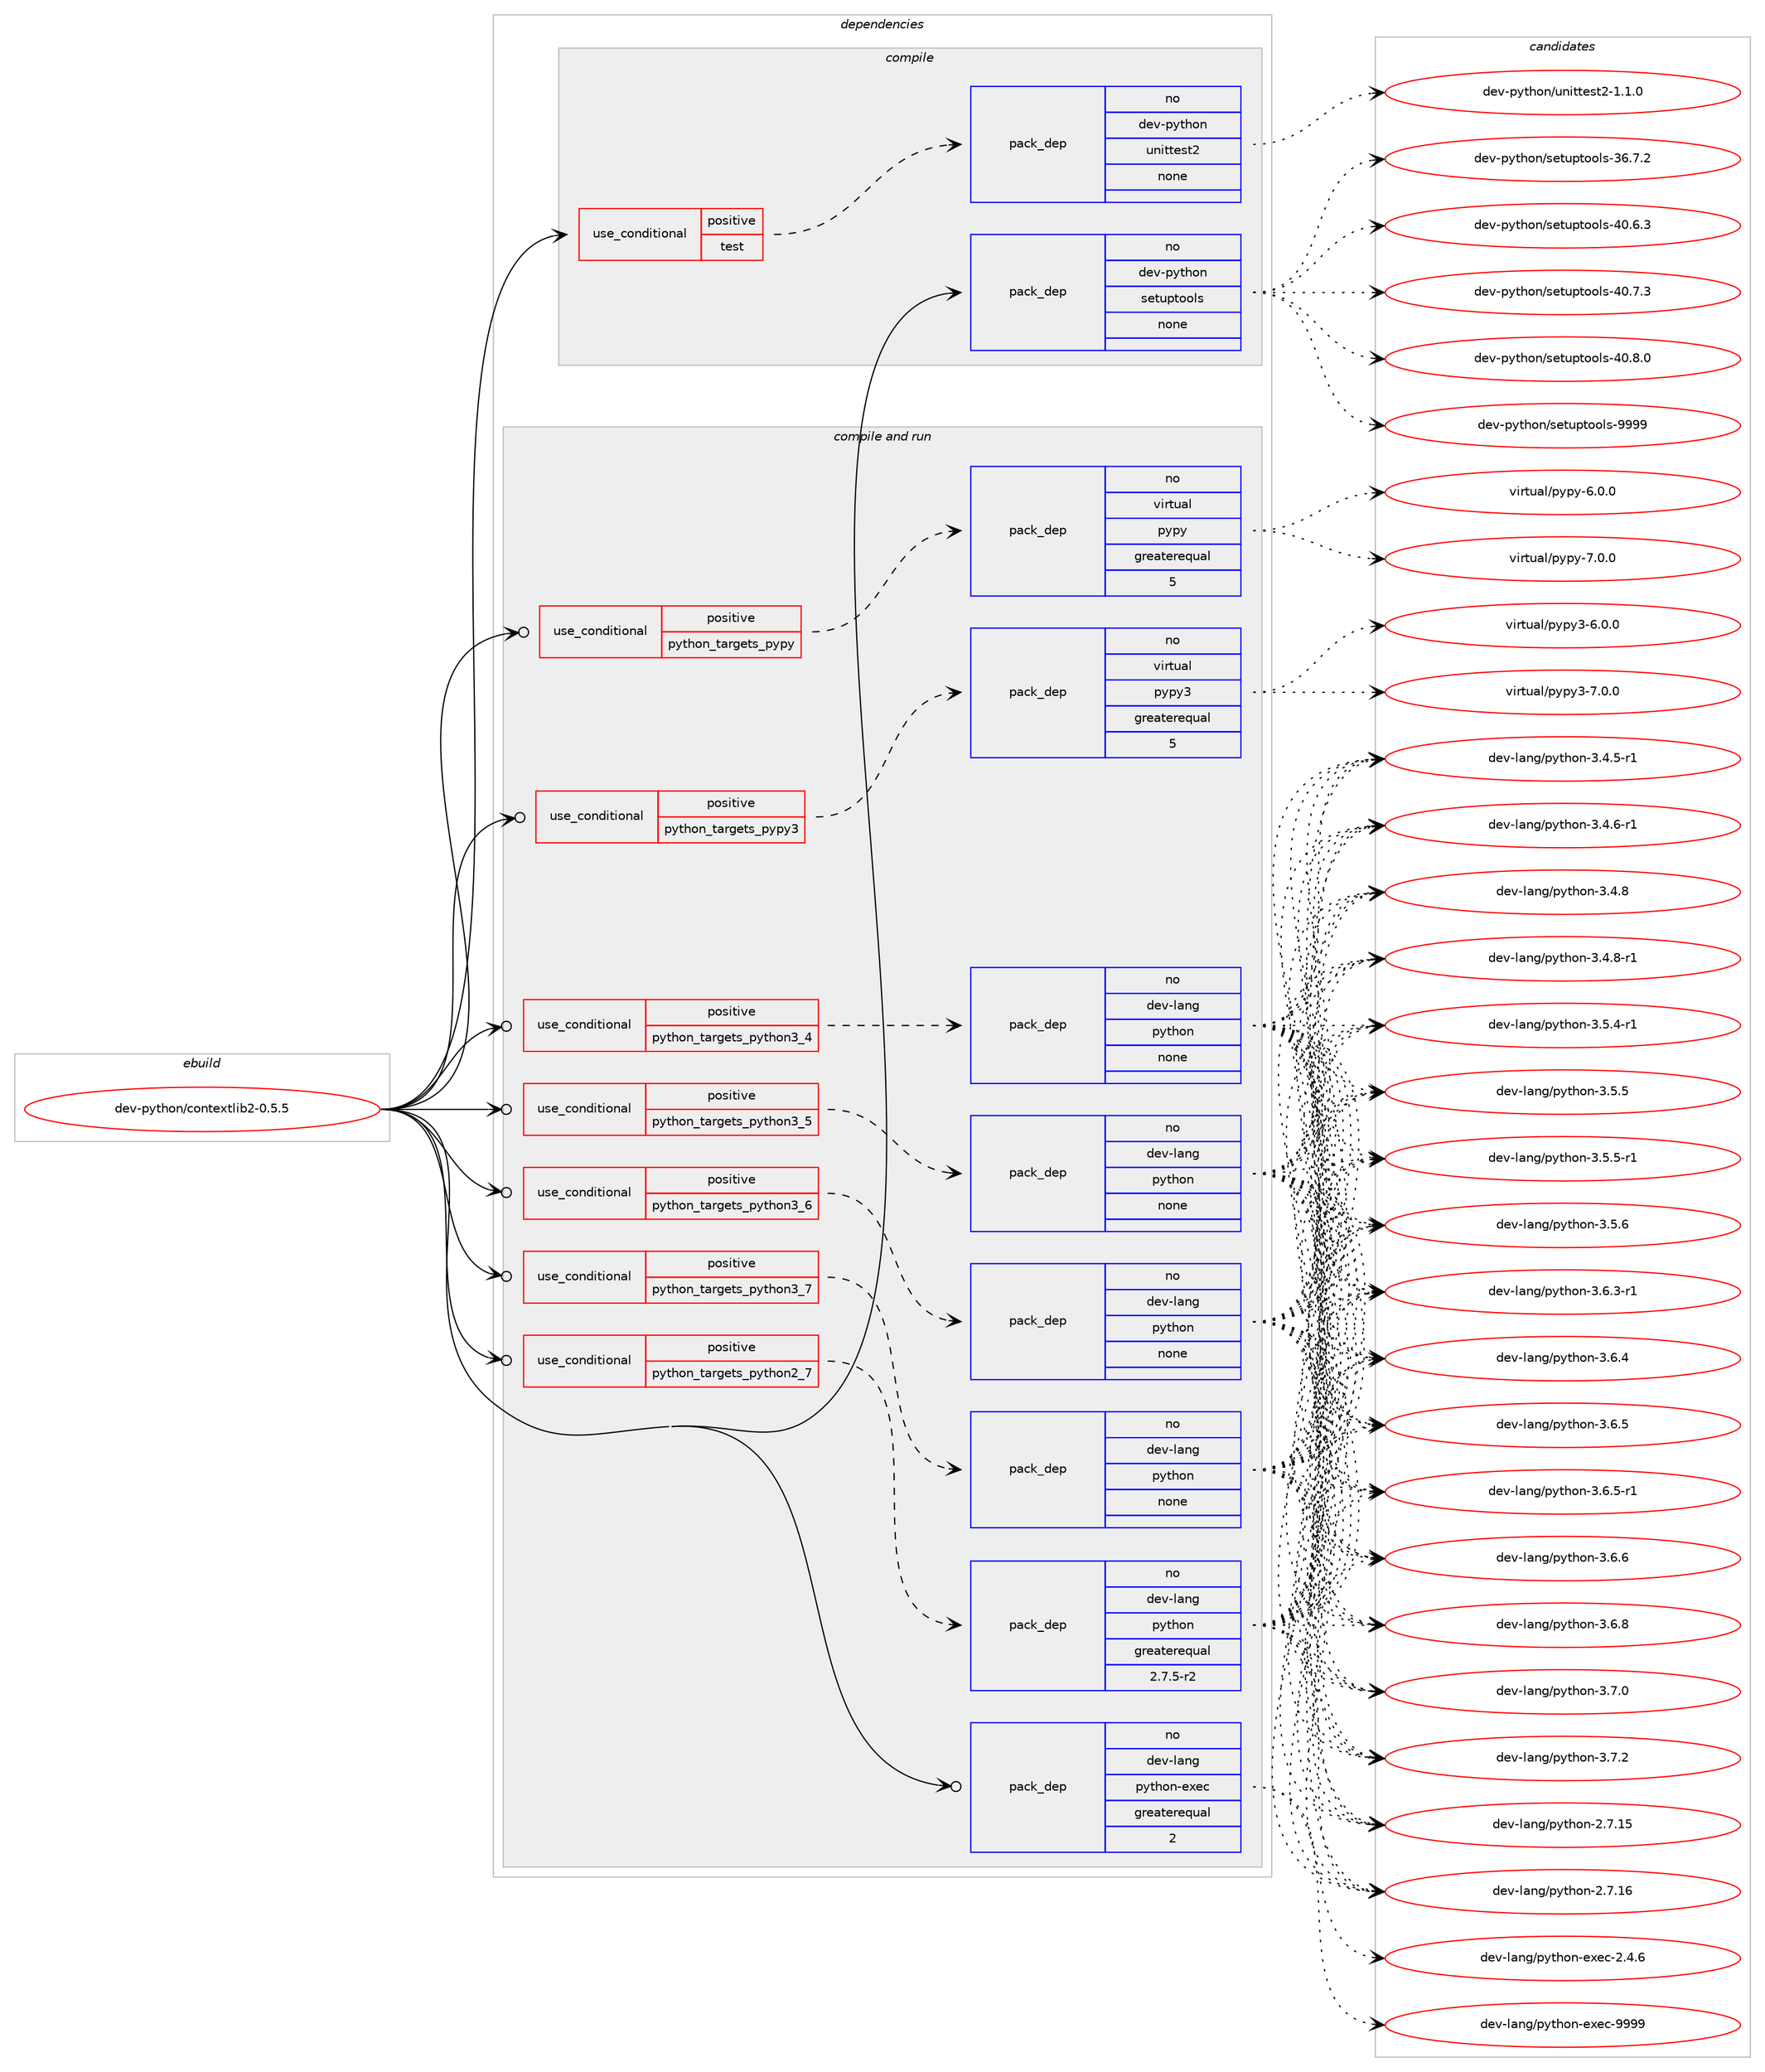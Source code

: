 digraph prolog {

# *************
# Graph options
# *************

newrank=true;
concentrate=true;
compound=true;
graph [rankdir=LR,fontname=Helvetica,fontsize=10,ranksep=1.5];#, ranksep=2.5, nodesep=0.2];
edge  [arrowhead=vee];
node  [fontname=Helvetica,fontsize=10];

# **********
# The ebuild
# **********

subgraph cluster_leftcol {
color=gray;
rank=same;
label=<<i>ebuild</i>>;
id [label="dev-python/contextlib2-0.5.5", color=red, width=4, href="../dev-python/contextlib2-0.5.5.svg"];
}

# ****************
# The dependencies
# ****************

subgraph cluster_midcol {
color=gray;
label=<<i>dependencies</i>>;
subgraph cluster_compile {
fillcolor="#eeeeee";
style=filled;
label=<<i>compile</i>>;
subgraph cond372691 {
dependency1404227 [label=<<TABLE BORDER="0" CELLBORDER="1" CELLSPACING="0" CELLPADDING="4"><TR><TD ROWSPAN="3" CELLPADDING="10">use_conditional</TD></TR><TR><TD>positive</TD></TR><TR><TD>test</TD></TR></TABLE>>, shape=none, color=red];
subgraph pack1008301 {
dependency1404228 [label=<<TABLE BORDER="0" CELLBORDER="1" CELLSPACING="0" CELLPADDING="4" WIDTH="220"><TR><TD ROWSPAN="6" CELLPADDING="30">pack_dep</TD></TR><TR><TD WIDTH="110">no</TD></TR><TR><TD>dev-python</TD></TR><TR><TD>unittest2</TD></TR><TR><TD>none</TD></TR><TR><TD></TD></TR></TABLE>>, shape=none, color=blue];
}
dependency1404227:e -> dependency1404228:w [weight=20,style="dashed",arrowhead="vee"];
}
id:e -> dependency1404227:w [weight=20,style="solid",arrowhead="vee"];
subgraph pack1008302 {
dependency1404229 [label=<<TABLE BORDER="0" CELLBORDER="1" CELLSPACING="0" CELLPADDING="4" WIDTH="220"><TR><TD ROWSPAN="6" CELLPADDING="30">pack_dep</TD></TR><TR><TD WIDTH="110">no</TD></TR><TR><TD>dev-python</TD></TR><TR><TD>setuptools</TD></TR><TR><TD>none</TD></TR><TR><TD></TD></TR></TABLE>>, shape=none, color=blue];
}
id:e -> dependency1404229:w [weight=20,style="solid",arrowhead="vee"];
}
subgraph cluster_compileandrun {
fillcolor="#eeeeee";
style=filled;
label=<<i>compile and run</i>>;
subgraph cond372692 {
dependency1404230 [label=<<TABLE BORDER="0" CELLBORDER="1" CELLSPACING="0" CELLPADDING="4"><TR><TD ROWSPAN="3" CELLPADDING="10">use_conditional</TD></TR><TR><TD>positive</TD></TR><TR><TD>python_targets_pypy</TD></TR></TABLE>>, shape=none, color=red];
subgraph pack1008303 {
dependency1404231 [label=<<TABLE BORDER="0" CELLBORDER="1" CELLSPACING="0" CELLPADDING="4" WIDTH="220"><TR><TD ROWSPAN="6" CELLPADDING="30">pack_dep</TD></TR><TR><TD WIDTH="110">no</TD></TR><TR><TD>virtual</TD></TR><TR><TD>pypy</TD></TR><TR><TD>greaterequal</TD></TR><TR><TD>5</TD></TR></TABLE>>, shape=none, color=blue];
}
dependency1404230:e -> dependency1404231:w [weight=20,style="dashed",arrowhead="vee"];
}
id:e -> dependency1404230:w [weight=20,style="solid",arrowhead="odotvee"];
subgraph cond372693 {
dependency1404232 [label=<<TABLE BORDER="0" CELLBORDER="1" CELLSPACING="0" CELLPADDING="4"><TR><TD ROWSPAN="3" CELLPADDING="10">use_conditional</TD></TR><TR><TD>positive</TD></TR><TR><TD>python_targets_pypy3</TD></TR></TABLE>>, shape=none, color=red];
subgraph pack1008304 {
dependency1404233 [label=<<TABLE BORDER="0" CELLBORDER="1" CELLSPACING="0" CELLPADDING="4" WIDTH="220"><TR><TD ROWSPAN="6" CELLPADDING="30">pack_dep</TD></TR><TR><TD WIDTH="110">no</TD></TR><TR><TD>virtual</TD></TR><TR><TD>pypy3</TD></TR><TR><TD>greaterequal</TD></TR><TR><TD>5</TD></TR></TABLE>>, shape=none, color=blue];
}
dependency1404232:e -> dependency1404233:w [weight=20,style="dashed",arrowhead="vee"];
}
id:e -> dependency1404232:w [weight=20,style="solid",arrowhead="odotvee"];
subgraph cond372694 {
dependency1404234 [label=<<TABLE BORDER="0" CELLBORDER="1" CELLSPACING="0" CELLPADDING="4"><TR><TD ROWSPAN="3" CELLPADDING="10">use_conditional</TD></TR><TR><TD>positive</TD></TR><TR><TD>python_targets_python2_7</TD></TR></TABLE>>, shape=none, color=red];
subgraph pack1008305 {
dependency1404235 [label=<<TABLE BORDER="0" CELLBORDER="1" CELLSPACING="0" CELLPADDING="4" WIDTH="220"><TR><TD ROWSPAN="6" CELLPADDING="30">pack_dep</TD></TR><TR><TD WIDTH="110">no</TD></TR><TR><TD>dev-lang</TD></TR><TR><TD>python</TD></TR><TR><TD>greaterequal</TD></TR><TR><TD>2.7.5-r2</TD></TR></TABLE>>, shape=none, color=blue];
}
dependency1404234:e -> dependency1404235:w [weight=20,style="dashed",arrowhead="vee"];
}
id:e -> dependency1404234:w [weight=20,style="solid",arrowhead="odotvee"];
subgraph cond372695 {
dependency1404236 [label=<<TABLE BORDER="0" CELLBORDER="1" CELLSPACING="0" CELLPADDING="4"><TR><TD ROWSPAN="3" CELLPADDING="10">use_conditional</TD></TR><TR><TD>positive</TD></TR><TR><TD>python_targets_python3_4</TD></TR></TABLE>>, shape=none, color=red];
subgraph pack1008306 {
dependency1404237 [label=<<TABLE BORDER="0" CELLBORDER="1" CELLSPACING="0" CELLPADDING="4" WIDTH="220"><TR><TD ROWSPAN="6" CELLPADDING="30">pack_dep</TD></TR><TR><TD WIDTH="110">no</TD></TR><TR><TD>dev-lang</TD></TR><TR><TD>python</TD></TR><TR><TD>none</TD></TR><TR><TD></TD></TR></TABLE>>, shape=none, color=blue];
}
dependency1404236:e -> dependency1404237:w [weight=20,style="dashed",arrowhead="vee"];
}
id:e -> dependency1404236:w [weight=20,style="solid",arrowhead="odotvee"];
subgraph cond372696 {
dependency1404238 [label=<<TABLE BORDER="0" CELLBORDER="1" CELLSPACING="0" CELLPADDING="4"><TR><TD ROWSPAN="3" CELLPADDING="10">use_conditional</TD></TR><TR><TD>positive</TD></TR><TR><TD>python_targets_python3_5</TD></TR></TABLE>>, shape=none, color=red];
subgraph pack1008307 {
dependency1404239 [label=<<TABLE BORDER="0" CELLBORDER="1" CELLSPACING="0" CELLPADDING="4" WIDTH="220"><TR><TD ROWSPAN="6" CELLPADDING="30">pack_dep</TD></TR><TR><TD WIDTH="110">no</TD></TR><TR><TD>dev-lang</TD></TR><TR><TD>python</TD></TR><TR><TD>none</TD></TR><TR><TD></TD></TR></TABLE>>, shape=none, color=blue];
}
dependency1404238:e -> dependency1404239:w [weight=20,style="dashed",arrowhead="vee"];
}
id:e -> dependency1404238:w [weight=20,style="solid",arrowhead="odotvee"];
subgraph cond372697 {
dependency1404240 [label=<<TABLE BORDER="0" CELLBORDER="1" CELLSPACING="0" CELLPADDING="4"><TR><TD ROWSPAN="3" CELLPADDING="10">use_conditional</TD></TR><TR><TD>positive</TD></TR><TR><TD>python_targets_python3_6</TD></TR></TABLE>>, shape=none, color=red];
subgraph pack1008308 {
dependency1404241 [label=<<TABLE BORDER="0" CELLBORDER="1" CELLSPACING="0" CELLPADDING="4" WIDTH="220"><TR><TD ROWSPAN="6" CELLPADDING="30">pack_dep</TD></TR><TR><TD WIDTH="110">no</TD></TR><TR><TD>dev-lang</TD></TR><TR><TD>python</TD></TR><TR><TD>none</TD></TR><TR><TD></TD></TR></TABLE>>, shape=none, color=blue];
}
dependency1404240:e -> dependency1404241:w [weight=20,style="dashed",arrowhead="vee"];
}
id:e -> dependency1404240:w [weight=20,style="solid",arrowhead="odotvee"];
subgraph cond372698 {
dependency1404242 [label=<<TABLE BORDER="0" CELLBORDER="1" CELLSPACING="0" CELLPADDING="4"><TR><TD ROWSPAN="3" CELLPADDING="10">use_conditional</TD></TR><TR><TD>positive</TD></TR><TR><TD>python_targets_python3_7</TD></TR></TABLE>>, shape=none, color=red];
subgraph pack1008309 {
dependency1404243 [label=<<TABLE BORDER="0" CELLBORDER="1" CELLSPACING="0" CELLPADDING="4" WIDTH="220"><TR><TD ROWSPAN="6" CELLPADDING="30">pack_dep</TD></TR><TR><TD WIDTH="110">no</TD></TR><TR><TD>dev-lang</TD></TR><TR><TD>python</TD></TR><TR><TD>none</TD></TR><TR><TD></TD></TR></TABLE>>, shape=none, color=blue];
}
dependency1404242:e -> dependency1404243:w [weight=20,style="dashed",arrowhead="vee"];
}
id:e -> dependency1404242:w [weight=20,style="solid",arrowhead="odotvee"];
subgraph pack1008310 {
dependency1404244 [label=<<TABLE BORDER="0" CELLBORDER="1" CELLSPACING="0" CELLPADDING="4" WIDTH="220"><TR><TD ROWSPAN="6" CELLPADDING="30">pack_dep</TD></TR><TR><TD WIDTH="110">no</TD></TR><TR><TD>dev-lang</TD></TR><TR><TD>python-exec</TD></TR><TR><TD>greaterequal</TD></TR><TR><TD>2</TD></TR></TABLE>>, shape=none, color=blue];
}
id:e -> dependency1404244:w [weight=20,style="solid",arrowhead="odotvee"];
}
subgraph cluster_run {
fillcolor="#eeeeee";
style=filled;
label=<<i>run</i>>;
}
}

# **************
# The candidates
# **************

subgraph cluster_choices {
rank=same;
color=gray;
label=<<i>candidates</i>>;

subgraph choice1008301 {
color=black;
nodesep=1;
choice100101118451121211161041111104711711010511611610111511650454946494648 [label="dev-python/unittest2-1.1.0", color=red, width=4,href="../dev-python/unittest2-1.1.0.svg"];
dependency1404228:e -> choice100101118451121211161041111104711711010511611610111511650454946494648:w [style=dotted,weight="100"];
}
subgraph choice1008302 {
color=black;
nodesep=1;
choice100101118451121211161041111104711510111611711211611111110811545515446554650 [label="dev-python/setuptools-36.7.2", color=red, width=4,href="../dev-python/setuptools-36.7.2.svg"];
choice100101118451121211161041111104711510111611711211611111110811545524846544651 [label="dev-python/setuptools-40.6.3", color=red, width=4,href="../dev-python/setuptools-40.6.3.svg"];
choice100101118451121211161041111104711510111611711211611111110811545524846554651 [label="dev-python/setuptools-40.7.3", color=red, width=4,href="../dev-python/setuptools-40.7.3.svg"];
choice100101118451121211161041111104711510111611711211611111110811545524846564648 [label="dev-python/setuptools-40.8.0", color=red, width=4,href="../dev-python/setuptools-40.8.0.svg"];
choice10010111845112121116104111110471151011161171121161111111081154557575757 [label="dev-python/setuptools-9999", color=red, width=4,href="../dev-python/setuptools-9999.svg"];
dependency1404229:e -> choice100101118451121211161041111104711510111611711211611111110811545515446554650:w [style=dotted,weight="100"];
dependency1404229:e -> choice100101118451121211161041111104711510111611711211611111110811545524846544651:w [style=dotted,weight="100"];
dependency1404229:e -> choice100101118451121211161041111104711510111611711211611111110811545524846554651:w [style=dotted,weight="100"];
dependency1404229:e -> choice100101118451121211161041111104711510111611711211611111110811545524846564648:w [style=dotted,weight="100"];
dependency1404229:e -> choice10010111845112121116104111110471151011161171121161111111081154557575757:w [style=dotted,weight="100"];
}
subgraph choice1008303 {
color=black;
nodesep=1;
choice1181051141161179710847112121112121455446484648 [label="virtual/pypy-6.0.0", color=red, width=4,href="../virtual/pypy-6.0.0.svg"];
choice1181051141161179710847112121112121455546484648 [label="virtual/pypy-7.0.0", color=red, width=4,href="../virtual/pypy-7.0.0.svg"];
dependency1404231:e -> choice1181051141161179710847112121112121455446484648:w [style=dotted,weight="100"];
dependency1404231:e -> choice1181051141161179710847112121112121455546484648:w [style=dotted,weight="100"];
}
subgraph choice1008304 {
color=black;
nodesep=1;
choice118105114116117971084711212111212151455446484648 [label="virtual/pypy3-6.0.0", color=red, width=4,href="../virtual/pypy3-6.0.0.svg"];
choice118105114116117971084711212111212151455546484648 [label="virtual/pypy3-7.0.0", color=red, width=4,href="../virtual/pypy3-7.0.0.svg"];
dependency1404233:e -> choice118105114116117971084711212111212151455446484648:w [style=dotted,weight="100"];
dependency1404233:e -> choice118105114116117971084711212111212151455546484648:w [style=dotted,weight="100"];
}
subgraph choice1008305 {
color=black;
nodesep=1;
choice10010111845108971101034711212111610411111045504655464953 [label="dev-lang/python-2.7.15", color=red, width=4,href="../dev-lang/python-2.7.15.svg"];
choice10010111845108971101034711212111610411111045504655464954 [label="dev-lang/python-2.7.16", color=red, width=4,href="../dev-lang/python-2.7.16.svg"];
choice1001011184510897110103471121211161041111104551465246534511449 [label="dev-lang/python-3.4.5-r1", color=red, width=4,href="../dev-lang/python-3.4.5-r1.svg"];
choice1001011184510897110103471121211161041111104551465246544511449 [label="dev-lang/python-3.4.6-r1", color=red, width=4,href="../dev-lang/python-3.4.6-r1.svg"];
choice100101118451089711010347112121116104111110455146524656 [label="dev-lang/python-3.4.8", color=red, width=4,href="../dev-lang/python-3.4.8.svg"];
choice1001011184510897110103471121211161041111104551465246564511449 [label="dev-lang/python-3.4.8-r1", color=red, width=4,href="../dev-lang/python-3.4.8-r1.svg"];
choice1001011184510897110103471121211161041111104551465346524511449 [label="dev-lang/python-3.5.4-r1", color=red, width=4,href="../dev-lang/python-3.5.4-r1.svg"];
choice100101118451089711010347112121116104111110455146534653 [label="dev-lang/python-3.5.5", color=red, width=4,href="../dev-lang/python-3.5.5.svg"];
choice1001011184510897110103471121211161041111104551465346534511449 [label="dev-lang/python-3.5.5-r1", color=red, width=4,href="../dev-lang/python-3.5.5-r1.svg"];
choice100101118451089711010347112121116104111110455146534654 [label="dev-lang/python-3.5.6", color=red, width=4,href="../dev-lang/python-3.5.6.svg"];
choice1001011184510897110103471121211161041111104551465446514511449 [label="dev-lang/python-3.6.3-r1", color=red, width=4,href="../dev-lang/python-3.6.3-r1.svg"];
choice100101118451089711010347112121116104111110455146544652 [label="dev-lang/python-3.6.4", color=red, width=4,href="../dev-lang/python-3.6.4.svg"];
choice100101118451089711010347112121116104111110455146544653 [label="dev-lang/python-3.6.5", color=red, width=4,href="../dev-lang/python-3.6.5.svg"];
choice1001011184510897110103471121211161041111104551465446534511449 [label="dev-lang/python-3.6.5-r1", color=red, width=4,href="../dev-lang/python-3.6.5-r1.svg"];
choice100101118451089711010347112121116104111110455146544654 [label="dev-lang/python-3.6.6", color=red, width=4,href="../dev-lang/python-3.6.6.svg"];
choice100101118451089711010347112121116104111110455146544656 [label="dev-lang/python-3.6.8", color=red, width=4,href="../dev-lang/python-3.6.8.svg"];
choice100101118451089711010347112121116104111110455146554648 [label="dev-lang/python-3.7.0", color=red, width=4,href="../dev-lang/python-3.7.0.svg"];
choice100101118451089711010347112121116104111110455146554650 [label="dev-lang/python-3.7.2", color=red, width=4,href="../dev-lang/python-3.7.2.svg"];
dependency1404235:e -> choice10010111845108971101034711212111610411111045504655464953:w [style=dotted,weight="100"];
dependency1404235:e -> choice10010111845108971101034711212111610411111045504655464954:w [style=dotted,weight="100"];
dependency1404235:e -> choice1001011184510897110103471121211161041111104551465246534511449:w [style=dotted,weight="100"];
dependency1404235:e -> choice1001011184510897110103471121211161041111104551465246544511449:w [style=dotted,weight="100"];
dependency1404235:e -> choice100101118451089711010347112121116104111110455146524656:w [style=dotted,weight="100"];
dependency1404235:e -> choice1001011184510897110103471121211161041111104551465246564511449:w [style=dotted,weight="100"];
dependency1404235:e -> choice1001011184510897110103471121211161041111104551465346524511449:w [style=dotted,weight="100"];
dependency1404235:e -> choice100101118451089711010347112121116104111110455146534653:w [style=dotted,weight="100"];
dependency1404235:e -> choice1001011184510897110103471121211161041111104551465346534511449:w [style=dotted,weight="100"];
dependency1404235:e -> choice100101118451089711010347112121116104111110455146534654:w [style=dotted,weight="100"];
dependency1404235:e -> choice1001011184510897110103471121211161041111104551465446514511449:w [style=dotted,weight="100"];
dependency1404235:e -> choice100101118451089711010347112121116104111110455146544652:w [style=dotted,weight="100"];
dependency1404235:e -> choice100101118451089711010347112121116104111110455146544653:w [style=dotted,weight="100"];
dependency1404235:e -> choice1001011184510897110103471121211161041111104551465446534511449:w [style=dotted,weight="100"];
dependency1404235:e -> choice100101118451089711010347112121116104111110455146544654:w [style=dotted,weight="100"];
dependency1404235:e -> choice100101118451089711010347112121116104111110455146544656:w [style=dotted,weight="100"];
dependency1404235:e -> choice100101118451089711010347112121116104111110455146554648:w [style=dotted,weight="100"];
dependency1404235:e -> choice100101118451089711010347112121116104111110455146554650:w [style=dotted,weight="100"];
}
subgraph choice1008306 {
color=black;
nodesep=1;
choice10010111845108971101034711212111610411111045504655464953 [label="dev-lang/python-2.7.15", color=red, width=4,href="../dev-lang/python-2.7.15.svg"];
choice10010111845108971101034711212111610411111045504655464954 [label="dev-lang/python-2.7.16", color=red, width=4,href="../dev-lang/python-2.7.16.svg"];
choice1001011184510897110103471121211161041111104551465246534511449 [label="dev-lang/python-3.4.5-r1", color=red, width=4,href="../dev-lang/python-3.4.5-r1.svg"];
choice1001011184510897110103471121211161041111104551465246544511449 [label="dev-lang/python-3.4.6-r1", color=red, width=4,href="../dev-lang/python-3.4.6-r1.svg"];
choice100101118451089711010347112121116104111110455146524656 [label="dev-lang/python-3.4.8", color=red, width=4,href="../dev-lang/python-3.4.8.svg"];
choice1001011184510897110103471121211161041111104551465246564511449 [label="dev-lang/python-3.4.8-r1", color=red, width=4,href="../dev-lang/python-3.4.8-r1.svg"];
choice1001011184510897110103471121211161041111104551465346524511449 [label="dev-lang/python-3.5.4-r1", color=red, width=4,href="../dev-lang/python-3.5.4-r1.svg"];
choice100101118451089711010347112121116104111110455146534653 [label="dev-lang/python-3.5.5", color=red, width=4,href="../dev-lang/python-3.5.5.svg"];
choice1001011184510897110103471121211161041111104551465346534511449 [label="dev-lang/python-3.5.5-r1", color=red, width=4,href="../dev-lang/python-3.5.5-r1.svg"];
choice100101118451089711010347112121116104111110455146534654 [label="dev-lang/python-3.5.6", color=red, width=4,href="../dev-lang/python-3.5.6.svg"];
choice1001011184510897110103471121211161041111104551465446514511449 [label="dev-lang/python-3.6.3-r1", color=red, width=4,href="../dev-lang/python-3.6.3-r1.svg"];
choice100101118451089711010347112121116104111110455146544652 [label="dev-lang/python-3.6.4", color=red, width=4,href="../dev-lang/python-3.6.4.svg"];
choice100101118451089711010347112121116104111110455146544653 [label="dev-lang/python-3.6.5", color=red, width=4,href="../dev-lang/python-3.6.5.svg"];
choice1001011184510897110103471121211161041111104551465446534511449 [label="dev-lang/python-3.6.5-r1", color=red, width=4,href="../dev-lang/python-3.6.5-r1.svg"];
choice100101118451089711010347112121116104111110455146544654 [label="dev-lang/python-3.6.6", color=red, width=4,href="../dev-lang/python-3.6.6.svg"];
choice100101118451089711010347112121116104111110455146544656 [label="dev-lang/python-3.6.8", color=red, width=4,href="../dev-lang/python-3.6.8.svg"];
choice100101118451089711010347112121116104111110455146554648 [label="dev-lang/python-3.7.0", color=red, width=4,href="../dev-lang/python-3.7.0.svg"];
choice100101118451089711010347112121116104111110455146554650 [label="dev-lang/python-3.7.2", color=red, width=4,href="../dev-lang/python-3.7.2.svg"];
dependency1404237:e -> choice10010111845108971101034711212111610411111045504655464953:w [style=dotted,weight="100"];
dependency1404237:e -> choice10010111845108971101034711212111610411111045504655464954:w [style=dotted,weight="100"];
dependency1404237:e -> choice1001011184510897110103471121211161041111104551465246534511449:w [style=dotted,weight="100"];
dependency1404237:e -> choice1001011184510897110103471121211161041111104551465246544511449:w [style=dotted,weight="100"];
dependency1404237:e -> choice100101118451089711010347112121116104111110455146524656:w [style=dotted,weight="100"];
dependency1404237:e -> choice1001011184510897110103471121211161041111104551465246564511449:w [style=dotted,weight="100"];
dependency1404237:e -> choice1001011184510897110103471121211161041111104551465346524511449:w [style=dotted,weight="100"];
dependency1404237:e -> choice100101118451089711010347112121116104111110455146534653:w [style=dotted,weight="100"];
dependency1404237:e -> choice1001011184510897110103471121211161041111104551465346534511449:w [style=dotted,weight="100"];
dependency1404237:e -> choice100101118451089711010347112121116104111110455146534654:w [style=dotted,weight="100"];
dependency1404237:e -> choice1001011184510897110103471121211161041111104551465446514511449:w [style=dotted,weight="100"];
dependency1404237:e -> choice100101118451089711010347112121116104111110455146544652:w [style=dotted,weight="100"];
dependency1404237:e -> choice100101118451089711010347112121116104111110455146544653:w [style=dotted,weight="100"];
dependency1404237:e -> choice1001011184510897110103471121211161041111104551465446534511449:w [style=dotted,weight="100"];
dependency1404237:e -> choice100101118451089711010347112121116104111110455146544654:w [style=dotted,weight="100"];
dependency1404237:e -> choice100101118451089711010347112121116104111110455146544656:w [style=dotted,weight="100"];
dependency1404237:e -> choice100101118451089711010347112121116104111110455146554648:w [style=dotted,weight="100"];
dependency1404237:e -> choice100101118451089711010347112121116104111110455146554650:w [style=dotted,weight="100"];
}
subgraph choice1008307 {
color=black;
nodesep=1;
choice10010111845108971101034711212111610411111045504655464953 [label="dev-lang/python-2.7.15", color=red, width=4,href="../dev-lang/python-2.7.15.svg"];
choice10010111845108971101034711212111610411111045504655464954 [label="dev-lang/python-2.7.16", color=red, width=4,href="../dev-lang/python-2.7.16.svg"];
choice1001011184510897110103471121211161041111104551465246534511449 [label="dev-lang/python-3.4.5-r1", color=red, width=4,href="../dev-lang/python-3.4.5-r1.svg"];
choice1001011184510897110103471121211161041111104551465246544511449 [label="dev-lang/python-3.4.6-r1", color=red, width=4,href="../dev-lang/python-3.4.6-r1.svg"];
choice100101118451089711010347112121116104111110455146524656 [label="dev-lang/python-3.4.8", color=red, width=4,href="../dev-lang/python-3.4.8.svg"];
choice1001011184510897110103471121211161041111104551465246564511449 [label="dev-lang/python-3.4.8-r1", color=red, width=4,href="../dev-lang/python-3.4.8-r1.svg"];
choice1001011184510897110103471121211161041111104551465346524511449 [label="dev-lang/python-3.5.4-r1", color=red, width=4,href="../dev-lang/python-3.5.4-r1.svg"];
choice100101118451089711010347112121116104111110455146534653 [label="dev-lang/python-3.5.5", color=red, width=4,href="../dev-lang/python-3.5.5.svg"];
choice1001011184510897110103471121211161041111104551465346534511449 [label="dev-lang/python-3.5.5-r1", color=red, width=4,href="../dev-lang/python-3.5.5-r1.svg"];
choice100101118451089711010347112121116104111110455146534654 [label="dev-lang/python-3.5.6", color=red, width=4,href="../dev-lang/python-3.5.6.svg"];
choice1001011184510897110103471121211161041111104551465446514511449 [label="dev-lang/python-3.6.3-r1", color=red, width=4,href="../dev-lang/python-3.6.3-r1.svg"];
choice100101118451089711010347112121116104111110455146544652 [label="dev-lang/python-3.6.4", color=red, width=4,href="../dev-lang/python-3.6.4.svg"];
choice100101118451089711010347112121116104111110455146544653 [label="dev-lang/python-3.6.5", color=red, width=4,href="../dev-lang/python-3.6.5.svg"];
choice1001011184510897110103471121211161041111104551465446534511449 [label="dev-lang/python-3.6.5-r1", color=red, width=4,href="../dev-lang/python-3.6.5-r1.svg"];
choice100101118451089711010347112121116104111110455146544654 [label="dev-lang/python-3.6.6", color=red, width=4,href="../dev-lang/python-3.6.6.svg"];
choice100101118451089711010347112121116104111110455146544656 [label="dev-lang/python-3.6.8", color=red, width=4,href="../dev-lang/python-3.6.8.svg"];
choice100101118451089711010347112121116104111110455146554648 [label="dev-lang/python-3.7.0", color=red, width=4,href="../dev-lang/python-3.7.0.svg"];
choice100101118451089711010347112121116104111110455146554650 [label="dev-lang/python-3.7.2", color=red, width=4,href="../dev-lang/python-3.7.2.svg"];
dependency1404239:e -> choice10010111845108971101034711212111610411111045504655464953:w [style=dotted,weight="100"];
dependency1404239:e -> choice10010111845108971101034711212111610411111045504655464954:w [style=dotted,weight="100"];
dependency1404239:e -> choice1001011184510897110103471121211161041111104551465246534511449:w [style=dotted,weight="100"];
dependency1404239:e -> choice1001011184510897110103471121211161041111104551465246544511449:w [style=dotted,weight="100"];
dependency1404239:e -> choice100101118451089711010347112121116104111110455146524656:w [style=dotted,weight="100"];
dependency1404239:e -> choice1001011184510897110103471121211161041111104551465246564511449:w [style=dotted,weight="100"];
dependency1404239:e -> choice1001011184510897110103471121211161041111104551465346524511449:w [style=dotted,weight="100"];
dependency1404239:e -> choice100101118451089711010347112121116104111110455146534653:w [style=dotted,weight="100"];
dependency1404239:e -> choice1001011184510897110103471121211161041111104551465346534511449:w [style=dotted,weight="100"];
dependency1404239:e -> choice100101118451089711010347112121116104111110455146534654:w [style=dotted,weight="100"];
dependency1404239:e -> choice1001011184510897110103471121211161041111104551465446514511449:w [style=dotted,weight="100"];
dependency1404239:e -> choice100101118451089711010347112121116104111110455146544652:w [style=dotted,weight="100"];
dependency1404239:e -> choice100101118451089711010347112121116104111110455146544653:w [style=dotted,weight="100"];
dependency1404239:e -> choice1001011184510897110103471121211161041111104551465446534511449:w [style=dotted,weight="100"];
dependency1404239:e -> choice100101118451089711010347112121116104111110455146544654:w [style=dotted,weight="100"];
dependency1404239:e -> choice100101118451089711010347112121116104111110455146544656:w [style=dotted,weight="100"];
dependency1404239:e -> choice100101118451089711010347112121116104111110455146554648:w [style=dotted,weight="100"];
dependency1404239:e -> choice100101118451089711010347112121116104111110455146554650:w [style=dotted,weight="100"];
}
subgraph choice1008308 {
color=black;
nodesep=1;
choice10010111845108971101034711212111610411111045504655464953 [label="dev-lang/python-2.7.15", color=red, width=4,href="../dev-lang/python-2.7.15.svg"];
choice10010111845108971101034711212111610411111045504655464954 [label="dev-lang/python-2.7.16", color=red, width=4,href="../dev-lang/python-2.7.16.svg"];
choice1001011184510897110103471121211161041111104551465246534511449 [label="dev-lang/python-3.4.5-r1", color=red, width=4,href="../dev-lang/python-3.4.5-r1.svg"];
choice1001011184510897110103471121211161041111104551465246544511449 [label="dev-lang/python-3.4.6-r1", color=red, width=4,href="../dev-lang/python-3.4.6-r1.svg"];
choice100101118451089711010347112121116104111110455146524656 [label="dev-lang/python-3.4.8", color=red, width=4,href="../dev-lang/python-3.4.8.svg"];
choice1001011184510897110103471121211161041111104551465246564511449 [label="dev-lang/python-3.4.8-r1", color=red, width=4,href="../dev-lang/python-3.4.8-r1.svg"];
choice1001011184510897110103471121211161041111104551465346524511449 [label="dev-lang/python-3.5.4-r1", color=red, width=4,href="../dev-lang/python-3.5.4-r1.svg"];
choice100101118451089711010347112121116104111110455146534653 [label="dev-lang/python-3.5.5", color=red, width=4,href="../dev-lang/python-3.5.5.svg"];
choice1001011184510897110103471121211161041111104551465346534511449 [label="dev-lang/python-3.5.5-r1", color=red, width=4,href="../dev-lang/python-3.5.5-r1.svg"];
choice100101118451089711010347112121116104111110455146534654 [label="dev-lang/python-3.5.6", color=red, width=4,href="../dev-lang/python-3.5.6.svg"];
choice1001011184510897110103471121211161041111104551465446514511449 [label="dev-lang/python-3.6.3-r1", color=red, width=4,href="../dev-lang/python-3.6.3-r1.svg"];
choice100101118451089711010347112121116104111110455146544652 [label="dev-lang/python-3.6.4", color=red, width=4,href="../dev-lang/python-3.6.4.svg"];
choice100101118451089711010347112121116104111110455146544653 [label="dev-lang/python-3.6.5", color=red, width=4,href="../dev-lang/python-3.6.5.svg"];
choice1001011184510897110103471121211161041111104551465446534511449 [label="dev-lang/python-3.6.5-r1", color=red, width=4,href="../dev-lang/python-3.6.5-r1.svg"];
choice100101118451089711010347112121116104111110455146544654 [label="dev-lang/python-3.6.6", color=red, width=4,href="../dev-lang/python-3.6.6.svg"];
choice100101118451089711010347112121116104111110455146544656 [label="dev-lang/python-3.6.8", color=red, width=4,href="../dev-lang/python-3.6.8.svg"];
choice100101118451089711010347112121116104111110455146554648 [label="dev-lang/python-3.7.0", color=red, width=4,href="../dev-lang/python-3.7.0.svg"];
choice100101118451089711010347112121116104111110455146554650 [label="dev-lang/python-3.7.2", color=red, width=4,href="../dev-lang/python-3.7.2.svg"];
dependency1404241:e -> choice10010111845108971101034711212111610411111045504655464953:w [style=dotted,weight="100"];
dependency1404241:e -> choice10010111845108971101034711212111610411111045504655464954:w [style=dotted,weight="100"];
dependency1404241:e -> choice1001011184510897110103471121211161041111104551465246534511449:w [style=dotted,weight="100"];
dependency1404241:e -> choice1001011184510897110103471121211161041111104551465246544511449:w [style=dotted,weight="100"];
dependency1404241:e -> choice100101118451089711010347112121116104111110455146524656:w [style=dotted,weight="100"];
dependency1404241:e -> choice1001011184510897110103471121211161041111104551465246564511449:w [style=dotted,weight="100"];
dependency1404241:e -> choice1001011184510897110103471121211161041111104551465346524511449:w [style=dotted,weight="100"];
dependency1404241:e -> choice100101118451089711010347112121116104111110455146534653:w [style=dotted,weight="100"];
dependency1404241:e -> choice1001011184510897110103471121211161041111104551465346534511449:w [style=dotted,weight="100"];
dependency1404241:e -> choice100101118451089711010347112121116104111110455146534654:w [style=dotted,weight="100"];
dependency1404241:e -> choice1001011184510897110103471121211161041111104551465446514511449:w [style=dotted,weight="100"];
dependency1404241:e -> choice100101118451089711010347112121116104111110455146544652:w [style=dotted,weight="100"];
dependency1404241:e -> choice100101118451089711010347112121116104111110455146544653:w [style=dotted,weight="100"];
dependency1404241:e -> choice1001011184510897110103471121211161041111104551465446534511449:w [style=dotted,weight="100"];
dependency1404241:e -> choice100101118451089711010347112121116104111110455146544654:w [style=dotted,weight="100"];
dependency1404241:e -> choice100101118451089711010347112121116104111110455146544656:w [style=dotted,weight="100"];
dependency1404241:e -> choice100101118451089711010347112121116104111110455146554648:w [style=dotted,weight="100"];
dependency1404241:e -> choice100101118451089711010347112121116104111110455146554650:w [style=dotted,weight="100"];
}
subgraph choice1008309 {
color=black;
nodesep=1;
choice10010111845108971101034711212111610411111045504655464953 [label="dev-lang/python-2.7.15", color=red, width=4,href="../dev-lang/python-2.7.15.svg"];
choice10010111845108971101034711212111610411111045504655464954 [label="dev-lang/python-2.7.16", color=red, width=4,href="../dev-lang/python-2.7.16.svg"];
choice1001011184510897110103471121211161041111104551465246534511449 [label="dev-lang/python-3.4.5-r1", color=red, width=4,href="../dev-lang/python-3.4.5-r1.svg"];
choice1001011184510897110103471121211161041111104551465246544511449 [label="dev-lang/python-3.4.6-r1", color=red, width=4,href="../dev-lang/python-3.4.6-r1.svg"];
choice100101118451089711010347112121116104111110455146524656 [label="dev-lang/python-3.4.8", color=red, width=4,href="../dev-lang/python-3.4.8.svg"];
choice1001011184510897110103471121211161041111104551465246564511449 [label="dev-lang/python-3.4.8-r1", color=red, width=4,href="../dev-lang/python-3.4.8-r1.svg"];
choice1001011184510897110103471121211161041111104551465346524511449 [label="dev-lang/python-3.5.4-r1", color=red, width=4,href="../dev-lang/python-3.5.4-r1.svg"];
choice100101118451089711010347112121116104111110455146534653 [label="dev-lang/python-3.5.5", color=red, width=4,href="../dev-lang/python-3.5.5.svg"];
choice1001011184510897110103471121211161041111104551465346534511449 [label="dev-lang/python-3.5.5-r1", color=red, width=4,href="../dev-lang/python-3.5.5-r1.svg"];
choice100101118451089711010347112121116104111110455146534654 [label="dev-lang/python-3.5.6", color=red, width=4,href="../dev-lang/python-3.5.6.svg"];
choice1001011184510897110103471121211161041111104551465446514511449 [label="dev-lang/python-3.6.3-r1", color=red, width=4,href="../dev-lang/python-3.6.3-r1.svg"];
choice100101118451089711010347112121116104111110455146544652 [label="dev-lang/python-3.6.4", color=red, width=4,href="../dev-lang/python-3.6.4.svg"];
choice100101118451089711010347112121116104111110455146544653 [label="dev-lang/python-3.6.5", color=red, width=4,href="../dev-lang/python-3.6.5.svg"];
choice1001011184510897110103471121211161041111104551465446534511449 [label="dev-lang/python-3.6.5-r1", color=red, width=4,href="../dev-lang/python-3.6.5-r1.svg"];
choice100101118451089711010347112121116104111110455146544654 [label="dev-lang/python-3.6.6", color=red, width=4,href="../dev-lang/python-3.6.6.svg"];
choice100101118451089711010347112121116104111110455146544656 [label="dev-lang/python-3.6.8", color=red, width=4,href="../dev-lang/python-3.6.8.svg"];
choice100101118451089711010347112121116104111110455146554648 [label="dev-lang/python-3.7.0", color=red, width=4,href="../dev-lang/python-3.7.0.svg"];
choice100101118451089711010347112121116104111110455146554650 [label="dev-lang/python-3.7.2", color=red, width=4,href="../dev-lang/python-3.7.2.svg"];
dependency1404243:e -> choice10010111845108971101034711212111610411111045504655464953:w [style=dotted,weight="100"];
dependency1404243:e -> choice10010111845108971101034711212111610411111045504655464954:w [style=dotted,weight="100"];
dependency1404243:e -> choice1001011184510897110103471121211161041111104551465246534511449:w [style=dotted,weight="100"];
dependency1404243:e -> choice1001011184510897110103471121211161041111104551465246544511449:w [style=dotted,weight="100"];
dependency1404243:e -> choice100101118451089711010347112121116104111110455146524656:w [style=dotted,weight="100"];
dependency1404243:e -> choice1001011184510897110103471121211161041111104551465246564511449:w [style=dotted,weight="100"];
dependency1404243:e -> choice1001011184510897110103471121211161041111104551465346524511449:w [style=dotted,weight="100"];
dependency1404243:e -> choice100101118451089711010347112121116104111110455146534653:w [style=dotted,weight="100"];
dependency1404243:e -> choice1001011184510897110103471121211161041111104551465346534511449:w [style=dotted,weight="100"];
dependency1404243:e -> choice100101118451089711010347112121116104111110455146534654:w [style=dotted,weight="100"];
dependency1404243:e -> choice1001011184510897110103471121211161041111104551465446514511449:w [style=dotted,weight="100"];
dependency1404243:e -> choice100101118451089711010347112121116104111110455146544652:w [style=dotted,weight="100"];
dependency1404243:e -> choice100101118451089711010347112121116104111110455146544653:w [style=dotted,weight="100"];
dependency1404243:e -> choice1001011184510897110103471121211161041111104551465446534511449:w [style=dotted,weight="100"];
dependency1404243:e -> choice100101118451089711010347112121116104111110455146544654:w [style=dotted,weight="100"];
dependency1404243:e -> choice100101118451089711010347112121116104111110455146544656:w [style=dotted,weight="100"];
dependency1404243:e -> choice100101118451089711010347112121116104111110455146554648:w [style=dotted,weight="100"];
dependency1404243:e -> choice100101118451089711010347112121116104111110455146554650:w [style=dotted,weight="100"];
}
subgraph choice1008310 {
color=black;
nodesep=1;
choice1001011184510897110103471121211161041111104510112010199455046524654 [label="dev-lang/python-exec-2.4.6", color=red, width=4,href="../dev-lang/python-exec-2.4.6.svg"];
choice10010111845108971101034711212111610411111045101120101994557575757 [label="dev-lang/python-exec-9999", color=red, width=4,href="../dev-lang/python-exec-9999.svg"];
dependency1404244:e -> choice1001011184510897110103471121211161041111104510112010199455046524654:w [style=dotted,weight="100"];
dependency1404244:e -> choice10010111845108971101034711212111610411111045101120101994557575757:w [style=dotted,weight="100"];
}
}

}
